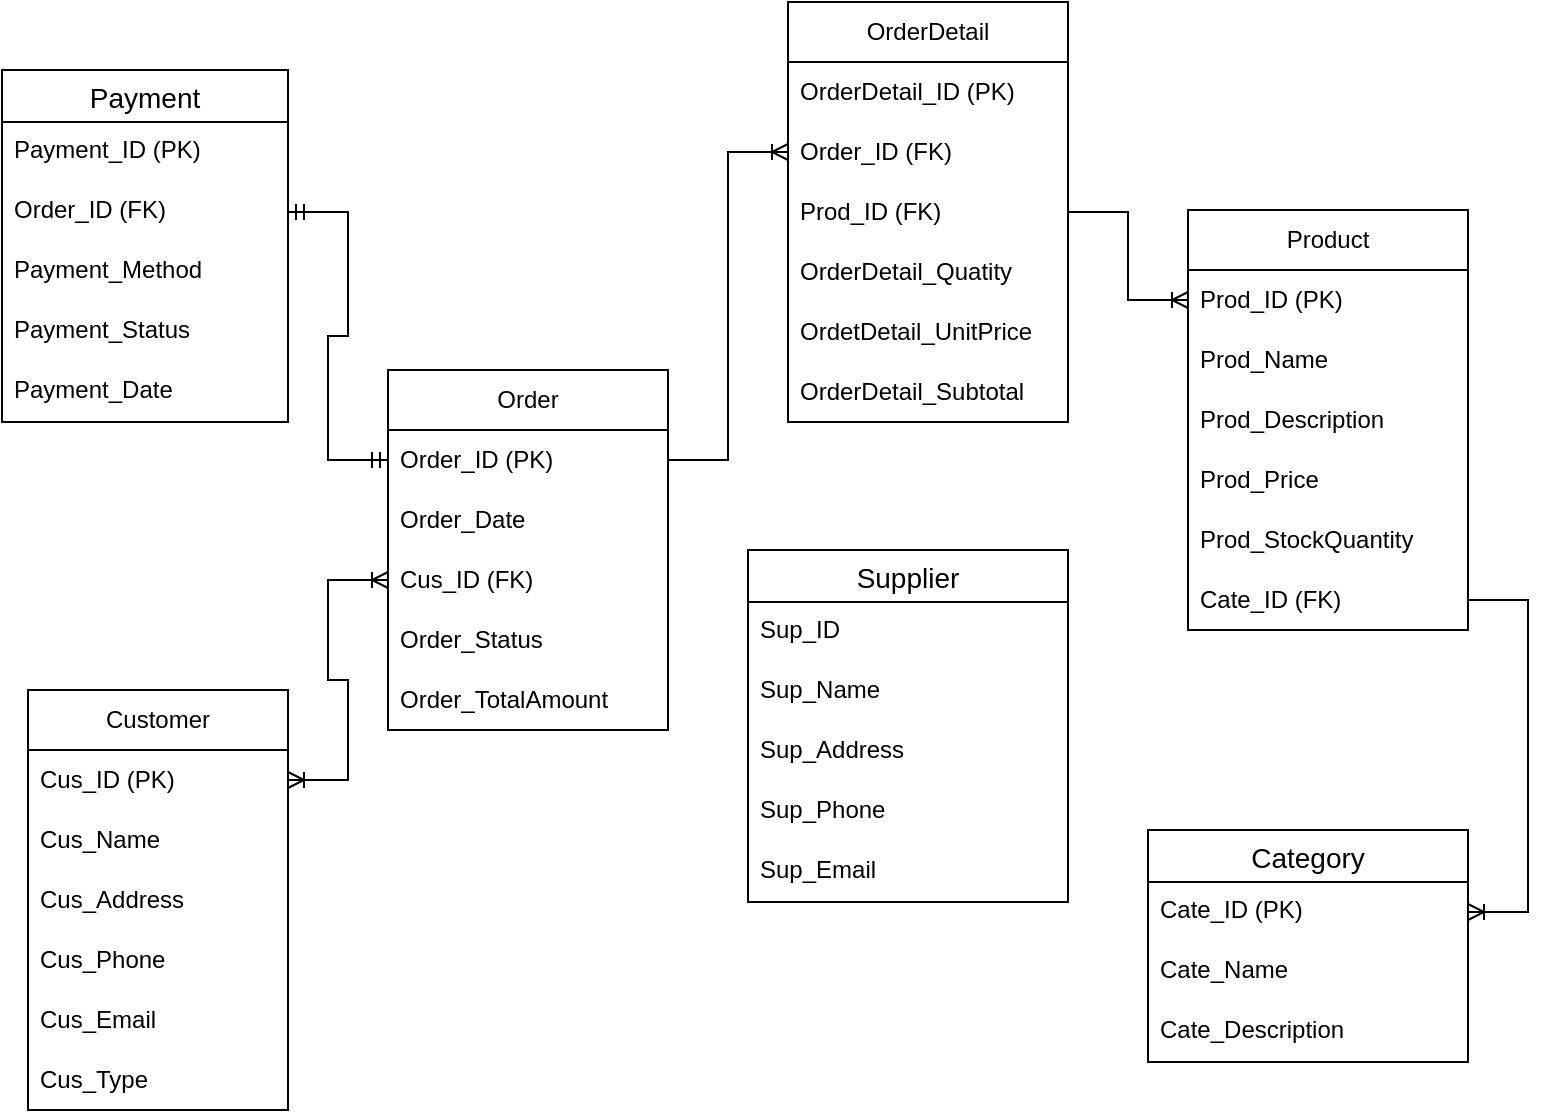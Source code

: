 <mxfile version="25.0.1">
  <diagram name="Trang-1" id="f0_f8qhkuZB-Y9BINg7A">
    <mxGraphModel dx="2685" dy="1703" grid="1" gridSize="10" guides="1" tooltips="1" connect="1" arrows="1" fold="1" page="1" pageScale="1" pageWidth="827" pageHeight="1169" math="0" shadow="0">
      <root>
        <mxCell id="0" />
        <mxCell id="1" parent="0" />
        <mxCell id="7qY82cRpMwQO58rczAJW-1" value="Customer" style="swimlane;fontStyle=0;childLayout=stackLayout;horizontal=1;startSize=30;horizontalStack=0;resizeParent=1;resizeParentMax=0;resizeLast=0;collapsible=1;marginBottom=0;whiteSpace=wrap;html=1;" vertex="1" parent="1">
          <mxGeometry x="-1080" y="-90" width="130" height="210" as="geometry" />
        </mxCell>
        <mxCell id="7qY82cRpMwQO58rczAJW-2" value="Cus_ID (PK)" style="text;strokeColor=none;fillColor=none;align=left;verticalAlign=middle;spacingLeft=4;spacingRight=4;overflow=hidden;points=[[0,0.5],[1,0.5]];portConstraint=eastwest;rotatable=0;whiteSpace=wrap;html=1;" vertex="1" parent="7qY82cRpMwQO58rczAJW-1">
          <mxGeometry y="30" width="130" height="30" as="geometry" />
        </mxCell>
        <mxCell id="7qY82cRpMwQO58rczAJW-3" value="Cus_Name" style="text;strokeColor=none;fillColor=none;align=left;verticalAlign=middle;spacingLeft=4;spacingRight=4;overflow=hidden;points=[[0,0.5],[1,0.5]];portConstraint=eastwest;rotatable=0;whiteSpace=wrap;html=1;" vertex="1" parent="7qY82cRpMwQO58rczAJW-1">
          <mxGeometry y="60" width="130" height="30" as="geometry" />
        </mxCell>
        <mxCell id="7qY82cRpMwQO58rczAJW-4" value="Cus_Address" style="text;strokeColor=none;fillColor=none;align=left;verticalAlign=middle;spacingLeft=4;spacingRight=4;overflow=hidden;points=[[0,0.5],[1,0.5]];portConstraint=eastwest;rotatable=0;whiteSpace=wrap;html=1;" vertex="1" parent="7qY82cRpMwQO58rczAJW-1">
          <mxGeometry y="90" width="130" height="30" as="geometry" />
        </mxCell>
        <mxCell id="7qY82cRpMwQO58rczAJW-5" value="Cus_Phone" style="text;strokeColor=none;fillColor=none;align=left;verticalAlign=middle;spacingLeft=4;spacingRight=4;overflow=hidden;points=[[0,0.5],[1,0.5]];portConstraint=eastwest;rotatable=0;whiteSpace=wrap;html=1;" vertex="1" parent="7qY82cRpMwQO58rczAJW-1">
          <mxGeometry y="120" width="130" height="30" as="geometry" />
        </mxCell>
        <mxCell id="7qY82cRpMwQO58rczAJW-6" value="Cus_Email" style="text;strokeColor=none;fillColor=none;align=left;verticalAlign=middle;spacingLeft=4;spacingRight=4;overflow=hidden;points=[[0,0.5],[1,0.5]];portConstraint=eastwest;rotatable=0;whiteSpace=wrap;html=1;" vertex="1" parent="7qY82cRpMwQO58rczAJW-1">
          <mxGeometry y="150" width="130" height="30" as="geometry" />
        </mxCell>
        <mxCell id="7qY82cRpMwQO58rczAJW-7" value="Cus_Type" style="text;strokeColor=none;fillColor=none;align=left;verticalAlign=middle;spacingLeft=4;spacingRight=4;overflow=hidden;points=[[0,0.5],[1,0.5]];portConstraint=eastwest;rotatable=0;whiteSpace=wrap;html=1;" vertex="1" parent="7qY82cRpMwQO58rczAJW-1">
          <mxGeometry y="180" width="130" height="30" as="geometry" />
        </mxCell>
        <mxCell id="7qY82cRpMwQO58rczAJW-8" value="Product" style="swimlane;fontStyle=0;childLayout=stackLayout;horizontal=1;startSize=30;horizontalStack=0;resizeParent=1;resizeParentMax=0;resizeLast=0;collapsible=1;marginBottom=0;whiteSpace=wrap;html=1;" vertex="1" parent="1">
          <mxGeometry x="-500" y="-330" width="140" height="210" as="geometry" />
        </mxCell>
        <mxCell id="7qY82cRpMwQO58rczAJW-9" value="Prod_ID (PK)" style="text;strokeColor=none;fillColor=none;align=left;verticalAlign=middle;spacingLeft=4;spacingRight=4;overflow=hidden;points=[[0,0.5],[1,0.5]];portConstraint=eastwest;rotatable=0;whiteSpace=wrap;html=1;" vertex="1" parent="7qY82cRpMwQO58rczAJW-8">
          <mxGeometry y="30" width="140" height="30" as="geometry" />
        </mxCell>
        <mxCell id="7qY82cRpMwQO58rczAJW-10" value="Prod_Name" style="text;strokeColor=none;fillColor=none;align=left;verticalAlign=middle;spacingLeft=4;spacingRight=4;overflow=hidden;points=[[0,0.5],[1,0.5]];portConstraint=eastwest;rotatable=0;whiteSpace=wrap;html=1;" vertex="1" parent="7qY82cRpMwQO58rczAJW-8">
          <mxGeometry y="60" width="140" height="30" as="geometry" />
        </mxCell>
        <mxCell id="7qY82cRpMwQO58rczAJW-11" value="Prod_Description" style="text;strokeColor=none;fillColor=none;align=left;verticalAlign=middle;spacingLeft=4;spacingRight=4;overflow=hidden;points=[[0,0.5],[1,0.5]];portConstraint=eastwest;rotatable=0;whiteSpace=wrap;html=1;" vertex="1" parent="7qY82cRpMwQO58rczAJW-8">
          <mxGeometry y="90" width="140" height="30" as="geometry" />
        </mxCell>
        <mxCell id="7qY82cRpMwQO58rczAJW-12" value="Prod_Price&amp;nbsp;" style="text;strokeColor=none;fillColor=none;align=left;verticalAlign=middle;spacingLeft=4;spacingRight=4;overflow=hidden;points=[[0,0.5],[1,0.5]];portConstraint=eastwest;rotatable=0;whiteSpace=wrap;html=1;" vertex="1" parent="7qY82cRpMwQO58rczAJW-8">
          <mxGeometry y="120" width="140" height="30" as="geometry" />
        </mxCell>
        <mxCell id="7qY82cRpMwQO58rczAJW-13" value="Prod_StockQuantity" style="text;strokeColor=none;fillColor=none;align=left;verticalAlign=middle;spacingLeft=4;spacingRight=4;overflow=hidden;points=[[0,0.5],[1,0.5]];portConstraint=eastwest;rotatable=0;whiteSpace=wrap;html=1;" vertex="1" parent="7qY82cRpMwQO58rczAJW-8">
          <mxGeometry y="150" width="140" height="30" as="geometry" />
        </mxCell>
        <mxCell id="7qY82cRpMwQO58rczAJW-15" value="Cate_ID (FK)" style="text;strokeColor=none;fillColor=none;align=left;verticalAlign=middle;spacingLeft=4;spacingRight=4;overflow=hidden;points=[[0,0.5],[1,0.5]];portConstraint=eastwest;rotatable=0;whiteSpace=wrap;html=1;" vertex="1" parent="7qY82cRpMwQO58rczAJW-8">
          <mxGeometry y="180" width="140" height="30" as="geometry" />
        </mxCell>
        <mxCell id="7qY82cRpMwQO58rczAJW-16" value="Order" style="swimlane;fontStyle=0;childLayout=stackLayout;horizontal=1;startSize=30;horizontalStack=0;resizeParent=1;resizeParentMax=0;resizeLast=0;collapsible=1;marginBottom=0;whiteSpace=wrap;html=1;" vertex="1" parent="1">
          <mxGeometry x="-900" y="-250" width="140" height="180" as="geometry" />
        </mxCell>
        <mxCell id="7qY82cRpMwQO58rczAJW-17" value="Order_ID (PK)" style="text;strokeColor=none;fillColor=none;align=left;verticalAlign=middle;spacingLeft=4;spacingRight=4;overflow=hidden;points=[[0,0.5],[1,0.5]];portConstraint=eastwest;rotatable=0;whiteSpace=wrap;html=1;" vertex="1" parent="7qY82cRpMwQO58rczAJW-16">
          <mxGeometry y="30" width="140" height="30" as="geometry" />
        </mxCell>
        <mxCell id="7qY82cRpMwQO58rczAJW-18" value="Order_Date" style="text;strokeColor=none;fillColor=none;align=left;verticalAlign=middle;spacingLeft=4;spacingRight=4;overflow=hidden;points=[[0,0.5],[1,0.5]];portConstraint=eastwest;rotatable=0;whiteSpace=wrap;html=1;" vertex="1" parent="7qY82cRpMwQO58rczAJW-16">
          <mxGeometry y="60" width="140" height="30" as="geometry" />
        </mxCell>
        <mxCell id="7qY82cRpMwQO58rczAJW-19" value="Cus_ID (FK)" style="text;strokeColor=none;fillColor=none;align=left;verticalAlign=middle;spacingLeft=4;spacingRight=4;overflow=hidden;points=[[0,0.5],[1,0.5]];portConstraint=eastwest;rotatable=0;whiteSpace=wrap;html=1;" vertex="1" parent="7qY82cRpMwQO58rczAJW-16">
          <mxGeometry y="90" width="140" height="30" as="geometry" />
        </mxCell>
        <mxCell id="7qY82cRpMwQO58rczAJW-20" value="Order_Status" style="text;strokeColor=none;fillColor=none;align=left;verticalAlign=middle;spacingLeft=4;spacingRight=4;overflow=hidden;points=[[0,0.5],[1,0.5]];portConstraint=eastwest;rotatable=0;whiteSpace=wrap;html=1;" vertex="1" parent="7qY82cRpMwQO58rczAJW-16">
          <mxGeometry y="120" width="140" height="30" as="geometry" />
        </mxCell>
        <mxCell id="7qY82cRpMwQO58rczAJW-21" value="Order_TotalAmount" style="text;strokeColor=none;fillColor=none;align=left;verticalAlign=middle;spacingLeft=4;spacingRight=4;overflow=hidden;points=[[0,0.5],[1,0.5]];portConstraint=eastwest;rotatable=0;whiteSpace=wrap;html=1;" vertex="1" parent="7qY82cRpMwQO58rczAJW-16">
          <mxGeometry y="150" width="140" height="30" as="geometry" />
        </mxCell>
        <mxCell id="7qY82cRpMwQO58rczAJW-22" value="OrderDetail" style="swimlane;fontStyle=0;childLayout=stackLayout;horizontal=1;startSize=30;horizontalStack=0;resizeParent=1;resizeParentMax=0;resizeLast=0;collapsible=1;marginBottom=0;whiteSpace=wrap;html=1;" vertex="1" parent="1">
          <mxGeometry x="-700" y="-434" width="140" height="210" as="geometry" />
        </mxCell>
        <mxCell id="7qY82cRpMwQO58rczAJW-23" value="OrderDetail_ID (PK)&amp;nbsp;" style="text;strokeColor=none;fillColor=none;align=left;verticalAlign=middle;spacingLeft=4;spacingRight=4;overflow=hidden;points=[[0,0.5],[1,0.5]];portConstraint=eastwest;rotatable=0;whiteSpace=wrap;html=1;" vertex="1" parent="7qY82cRpMwQO58rczAJW-22">
          <mxGeometry y="30" width="140" height="30" as="geometry" />
        </mxCell>
        <mxCell id="7qY82cRpMwQO58rczAJW-24" value="Order_ID (FK)" style="text;strokeColor=none;fillColor=none;align=left;verticalAlign=middle;spacingLeft=4;spacingRight=4;overflow=hidden;points=[[0,0.5],[1,0.5]];portConstraint=eastwest;rotatable=0;whiteSpace=wrap;html=1;" vertex="1" parent="7qY82cRpMwQO58rczAJW-22">
          <mxGeometry y="60" width="140" height="30" as="geometry" />
        </mxCell>
        <mxCell id="7qY82cRpMwQO58rczAJW-25" value="Prod_ID (FK)" style="text;strokeColor=none;fillColor=none;align=left;verticalAlign=middle;spacingLeft=4;spacingRight=4;overflow=hidden;points=[[0,0.5],[1,0.5]];portConstraint=eastwest;rotatable=0;whiteSpace=wrap;html=1;" vertex="1" parent="7qY82cRpMwQO58rczAJW-22">
          <mxGeometry y="90" width="140" height="30" as="geometry" />
        </mxCell>
        <mxCell id="7qY82cRpMwQO58rczAJW-26" value="OrderDetail_Quatity" style="text;strokeColor=none;fillColor=none;align=left;verticalAlign=middle;spacingLeft=4;spacingRight=4;overflow=hidden;points=[[0,0.5],[1,0.5]];portConstraint=eastwest;rotatable=0;whiteSpace=wrap;html=1;" vertex="1" parent="7qY82cRpMwQO58rczAJW-22">
          <mxGeometry y="120" width="140" height="30" as="geometry" />
        </mxCell>
        <mxCell id="7qY82cRpMwQO58rczAJW-27" value="OrdetDetail_UnitPrice" style="text;strokeColor=none;fillColor=none;align=left;verticalAlign=middle;spacingLeft=4;spacingRight=4;overflow=hidden;points=[[0,0.5],[1,0.5]];portConstraint=eastwest;rotatable=0;whiteSpace=wrap;html=1;" vertex="1" parent="7qY82cRpMwQO58rczAJW-22">
          <mxGeometry y="150" width="140" height="30" as="geometry" />
        </mxCell>
        <mxCell id="7qY82cRpMwQO58rczAJW-28" value="OrderDetail_Subtotal" style="text;strokeColor=none;fillColor=none;align=left;verticalAlign=middle;spacingLeft=4;spacingRight=4;overflow=hidden;points=[[0,0.5],[1,0.5]];portConstraint=eastwest;rotatable=0;whiteSpace=wrap;html=1;" vertex="1" parent="7qY82cRpMwQO58rczAJW-22">
          <mxGeometry y="180" width="140" height="30" as="geometry" />
        </mxCell>
        <mxCell id="7qY82cRpMwQO58rczAJW-29" value="Supplier" style="swimlane;fontStyle=0;childLayout=stackLayout;horizontal=1;startSize=26;horizontalStack=0;resizeParent=1;resizeParentMax=0;resizeLast=0;collapsible=1;marginBottom=0;align=center;fontSize=14;" vertex="1" parent="1">
          <mxGeometry x="-720" y="-160" width="160" height="176" as="geometry" />
        </mxCell>
        <mxCell id="7qY82cRpMwQO58rczAJW-30" value="Sup_ID" style="text;strokeColor=none;fillColor=none;spacingLeft=4;spacingRight=4;overflow=hidden;rotatable=0;points=[[0,0.5],[1,0.5]];portConstraint=eastwest;fontSize=12;whiteSpace=wrap;html=1;" vertex="1" parent="7qY82cRpMwQO58rczAJW-29">
          <mxGeometry y="26" width="160" height="30" as="geometry" />
        </mxCell>
        <mxCell id="7qY82cRpMwQO58rczAJW-31" value="Sup_Name" style="text;strokeColor=none;fillColor=none;spacingLeft=4;spacingRight=4;overflow=hidden;rotatable=0;points=[[0,0.5],[1,0.5]];portConstraint=eastwest;fontSize=12;whiteSpace=wrap;html=1;" vertex="1" parent="7qY82cRpMwQO58rczAJW-29">
          <mxGeometry y="56" width="160" height="30" as="geometry" />
        </mxCell>
        <mxCell id="7qY82cRpMwQO58rczAJW-32" value="Sup_Address" style="text;strokeColor=none;fillColor=none;spacingLeft=4;spacingRight=4;overflow=hidden;rotatable=0;points=[[0,0.5],[1,0.5]];portConstraint=eastwest;fontSize=12;whiteSpace=wrap;html=1;" vertex="1" parent="7qY82cRpMwQO58rczAJW-29">
          <mxGeometry y="86" width="160" height="30" as="geometry" />
        </mxCell>
        <mxCell id="7qY82cRpMwQO58rczAJW-33" value="Sup_Phone" style="text;strokeColor=none;fillColor=none;spacingLeft=4;spacingRight=4;overflow=hidden;rotatable=0;points=[[0,0.5],[1,0.5]];portConstraint=eastwest;fontSize=12;whiteSpace=wrap;html=1;" vertex="1" parent="7qY82cRpMwQO58rczAJW-29">
          <mxGeometry y="116" width="160" height="30" as="geometry" />
        </mxCell>
        <mxCell id="7qY82cRpMwQO58rczAJW-34" value="Sup_Email" style="text;strokeColor=none;fillColor=none;spacingLeft=4;spacingRight=4;overflow=hidden;rotatable=0;points=[[0,0.5],[1,0.5]];portConstraint=eastwest;fontSize=12;whiteSpace=wrap;html=1;" vertex="1" parent="7qY82cRpMwQO58rczAJW-29">
          <mxGeometry y="146" width="160" height="30" as="geometry" />
        </mxCell>
        <mxCell id="7qY82cRpMwQO58rczAJW-35" value="Category" style="swimlane;fontStyle=0;childLayout=stackLayout;horizontal=1;startSize=26;horizontalStack=0;resizeParent=1;resizeParentMax=0;resizeLast=0;collapsible=1;marginBottom=0;align=center;fontSize=14;" vertex="1" parent="1">
          <mxGeometry x="-520" y="-20" width="160" height="116" as="geometry" />
        </mxCell>
        <mxCell id="7qY82cRpMwQO58rczAJW-36" value="Cate_ID (PK)" style="text;strokeColor=none;fillColor=none;spacingLeft=4;spacingRight=4;overflow=hidden;rotatable=0;points=[[0,0.5],[1,0.5]];portConstraint=eastwest;fontSize=12;whiteSpace=wrap;html=1;" vertex="1" parent="7qY82cRpMwQO58rczAJW-35">
          <mxGeometry y="26" width="160" height="30" as="geometry" />
        </mxCell>
        <mxCell id="7qY82cRpMwQO58rczAJW-37" value="Cate_Name&amp;nbsp;" style="text;strokeColor=none;fillColor=none;spacingLeft=4;spacingRight=4;overflow=hidden;rotatable=0;points=[[0,0.5],[1,0.5]];portConstraint=eastwest;fontSize=12;whiteSpace=wrap;html=1;" vertex="1" parent="7qY82cRpMwQO58rczAJW-35">
          <mxGeometry y="56" width="160" height="30" as="geometry" />
        </mxCell>
        <mxCell id="7qY82cRpMwQO58rczAJW-38" value="Cate_Description" style="text;strokeColor=none;fillColor=none;spacingLeft=4;spacingRight=4;overflow=hidden;rotatable=0;points=[[0,0.5],[1,0.5]];portConstraint=eastwest;fontSize=12;whiteSpace=wrap;html=1;" vertex="1" parent="7qY82cRpMwQO58rczAJW-35">
          <mxGeometry y="86" width="160" height="30" as="geometry" />
        </mxCell>
        <mxCell id="7qY82cRpMwQO58rczAJW-45" value="Payment" style="swimlane;fontStyle=0;childLayout=stackLayout;horizontal=1;startSize=26;horizontalStack=0;resizeParent=1;resizeParentMax=0;resizeLast=0;collapsible=1;marginBottom=0;align=center;fontSize=14;" vertex="1" parent="1">
          <mxGeometry x="-1093" y="-400" width="143" height="176" as="geometry" />
        </mxCell>
        <mxCell id="7qY82cRpMwQO58rczAJW-46" value="Payment_ID (PK)" style="text;strokeColor=none;fillColor=none;spacingLeft=4;spacingRight=4;overflow=hidden;rotatable=0;points=[[0,0.5],[1,0.5]];portConstraint=eastwest;fontSize=12;whiteSpace=wrap;html=1;" vertex="1" parent="7qY82cRpMwQO58rczAJW-45">
          <mxGeometry y="26" width="143" height="30" as="geometry" />
        </mxCell>
        <mxCell id="7qY82cRpMwQO58rczAJW-47" value="Order_ID (FK)" style="text;strokeColor=none;fillColor=none;spacingLeft=4;spacingRight=4;overflow=hidden;rotatable=0;points=[[0,0.5],[1,0.5]];portConstraint=eastwest;fontSize=12;whiteSpace=wrap;html=1;" vertex="1" parent="7qY82cRpMwQO58rczAJW-45">
          <mxGeometry y="56" width="143" height="30" as="geometry" />
        </mxCell>
        <mxCell id="7qY82cRpMwQO58rczAJW-48" value="Payment_Method" style="text;strokeColor=none;fillColor=none;spacingLeft=4;spacingRight=4;overflow=hidden;rotatable=0;points=[[0,0.5],[1,0.5]];portConstraint=eastwest;fontSize=12;whiteSpace=wrap;html=1;" vertex="1" parent="7qY82cRpMwQO58rczAJW-45">
          <mxGeometry y="86" width="143" height="30" as="geometry" />
        </mxCell>
        <mxCell id="7qY82cRpMwQO58rczAJW-49" value="Payment_Status" style="text;strokeColor=none;fillColor=none;spacingLeft=4;spacingRight=4;overflow=hidden;rotatable=0;points=[[0,0.5],[1,0.5]];portConstraint=eastwest;fontSize=12;whiteSpace=wrap;html=1;" vertex="1" parent="7qY82cRpMwQO58rczAJW-45">
          <mxGeometry y="116" width="143" height="30" as="geometry" />
        </mxCell>
        <mxCell id="7qY82cRpMwQO58rczAJW-50" value="Payment_Date" style="text;strokeColor=none;fillColor=none;spacingLeft=4;spacingRight=4;overflow=hidden;rotatable=0;points=[[0,0.5],[1,0.5]];portConstraint=eastwest;fontSize=12;whiteSpace=wrap;html=1;" vertex="1" parent="7qY82cRpMwQO58rczAJW-45">
          <mxGeometry y="146" width="143" height="30" as="geometry" />
        </mxCell>
        <mxCell id="7qY82cRpMwQO58rczAJW-51" value="" style="edgeStyle=entityRelationEdgeStyle;fontSize=12;html=1;endArrow=ERoneToMany;startArrow=ERoneToMany;rounded=0;verticalAlign=middle;jumpStyle=none;entryX=1;entryY=0.5;entryDx=0;entryDy=0;" edge="1" parent="1" source="7qY82cRpMwQO58rczAJW-19" target="7qY82cRpMwQO58rczAJW-2">
          <mxGeometry width="100" height="100" relative="1" as="geometry">
            <mxPoint x="-910" y="380" as="sourcePoint" />
            <mxPoint x="-900" y="-10" as="targetPoint" />
            <Array as="points">
              <mxPoint x="-950" />
              <mxPoint x="-950" y="100" />
              <mxPoint x="-980" y="180" />
            </Array>
          </mxGeometry>
        </mxCell>
        <mxCell id="7qY82cRpMwQO58rczAJW-53" value="" style="edgeStyle=entityRelationEdgeStyle;fontSize=12;html=1;endArrow=ERoneToMany;rounded=0;entryX=0;entryY=0.5;entryDx=0;entryDy=0;exitX=1;exitY=0.5;exitDx=0;exitDy=0;" edge="1" parent="1" source="7qY82cRpMwQO58rczAJW-17" target="7qY82cRpMwQO58rczAJW-24">
          <mxGeometry width="100" height="100" relative="1" as="geometry">
            <mxPoint x="-830" y="220" as="sourcePoint" />
            <mxPoint x="-730" y="120" as="targetPoint" />
          </mxGeometry>
        </mxCell>
        <mxCell id="7qY82cRpMwQO58rczAJW-54" value="" style="edgeStyle=entityRelationEdgeStyle;fontSize=12;html=1;endArrow=ERoneToMany;rounded=0;exitX=1;exitY=0.5;exitDx=0;exitDy=0;entryX=0;entryY=0.5;entryDx=0;entryDy=0;" edge="1" parent="1" source="7qY82cRpMwQO58rczAJW-25" target="7qY82cRpMwQO58rczAJW-9">
          <mxGeometry width="100" height="100" relative="1" as="geometry">
            <mxPoint x="-830" y="100" as="sourcePoint" />
            <mxPoint x="-490" y="155" as="targetPoint" />
          </mxGeometry>
        </mxCell>
        <mxCell id="7qY82cRpMwQO58rczAJW-55" value="" style="edgeStyle=entityRelationEdgeStyle;fontSize=12;html=1;endArrow=ERoneToMany;rounded=0;exitX=1;exitY=0.5;exitDx=0;exitDy=0;entryX=1;entryY=0.5;entryDx=0;entryDy=0;" edge="1" parent="1" source="7qY82cRpMwQO58rczAJW-15" target="7qY82cRpMwQO58rczAJW-36">
          <mxGeometry width="100" height="100" relative="1" as="geometry">
            <mxPoint x="-850" y="200" as="sourcePoint" />
            <mxPoint x="-740" y="300" as="targetPoint" />
          </mxGeometry>
        </mxCell>
        <mxCell id="7qY82cRpMwQO58rczAJW-56" value="" style="edgeStyle=entityRelationEdgeStyle;fontSize=12;html=1;endArrow=ERmandOne;startArrow=ERmandOne;rounded=0;entryX=1;entryY=0.5;entryDx=0;entryDy=0;exitX=0;exitY=0.5;exitDx=0;exitDy=0;" edge="1" parent="1" source="7qY82cRpMwQO58rczAJW-17" target="7qY82cRpMwQO58rczAJW-47">
          <mxGeometry width="100" height="100" relative="1" as="geometry">
            <mxPoint x="-820" y="-120" as="sourcePoint" />
            <mxPoint x="-720" y="-220" as="targetPoint" />
          </mxGeometry>
        </mxCell>
      </root>
    </mxGraphModel>
  </diagram>
</mxfile>
